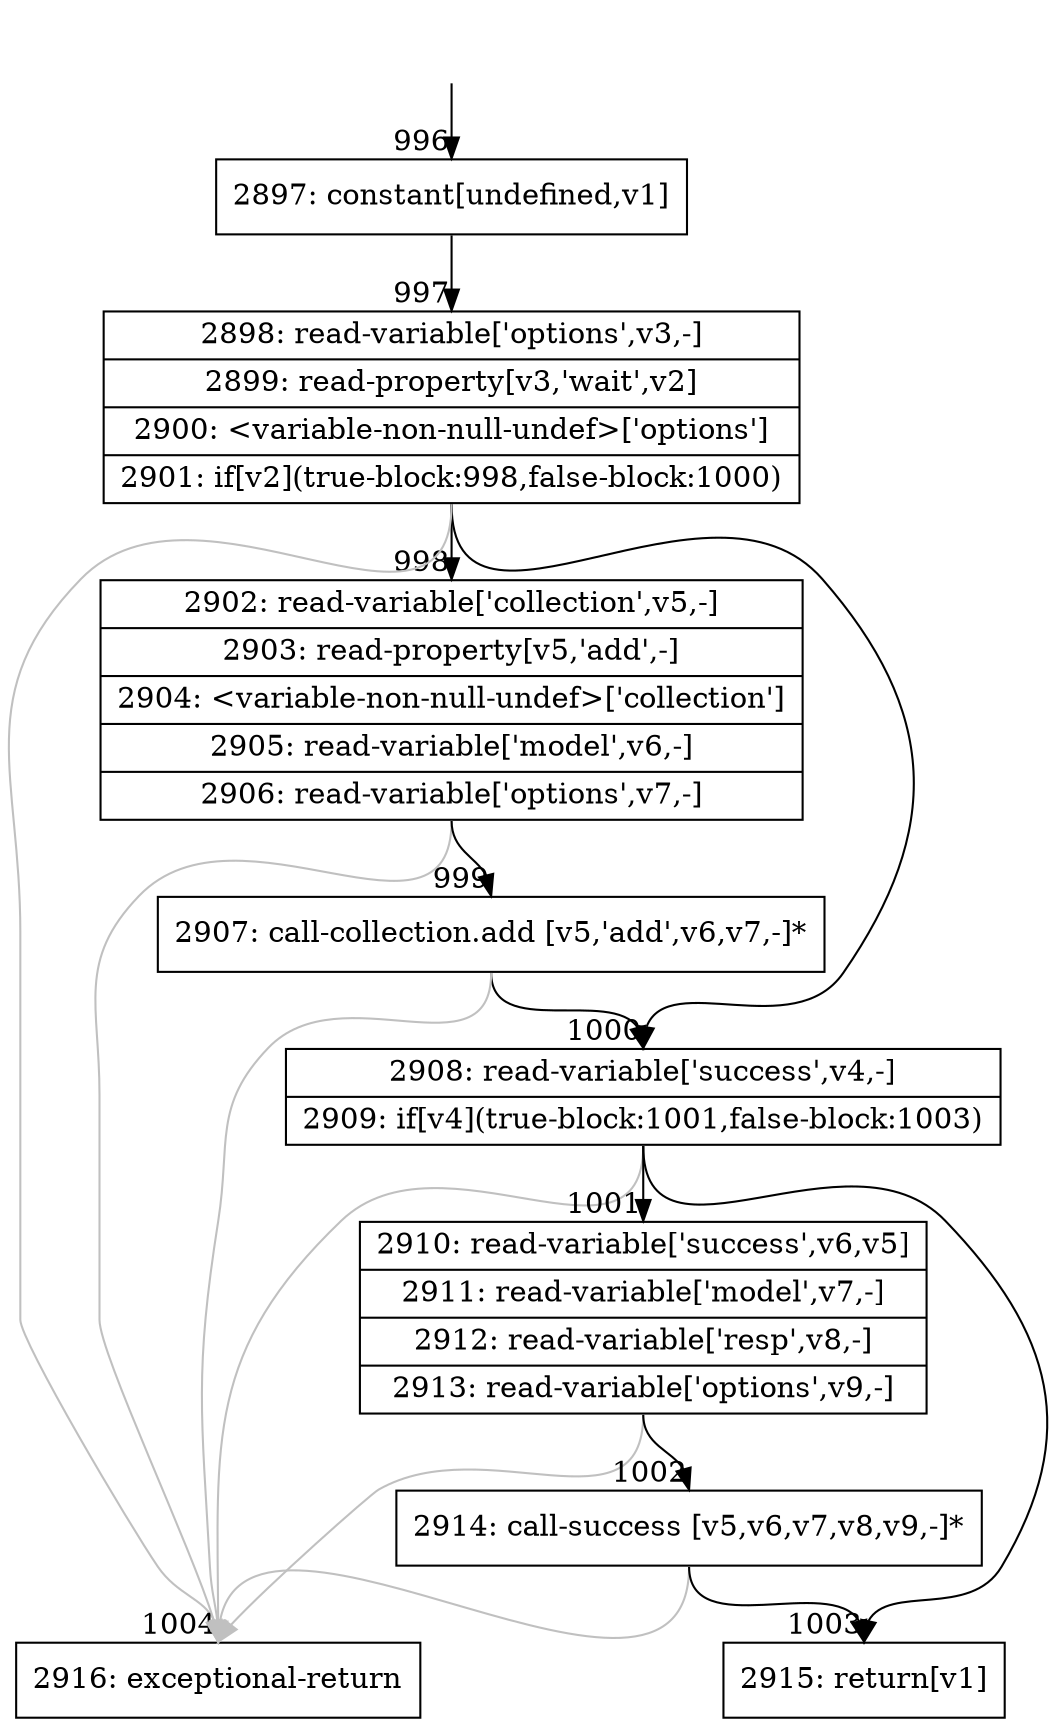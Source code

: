 digraph {
rankdir="TD"
BB_entry68[shape=none,label=""];
BB_entry68 -> BB996 [tailport=s, headport=n, headlabel="    996"]
BB996 [shape=record label="{2897: constant[undefined,v1]}" ] 
BB996 -> BB997 [tailport=s, headport=n, headlabel="      997"]
BB997 [shape=record label="{2898: read-variable['options',v3,-]|2899: read-property[v3,'wait',v2]|2900: \<variable-non-null-undef\>['options']|2901: if[v2](true-block:998,false-block:1000)}" ] 
BB997 -> BB998 [tailport=s, headport=n, headlabel="      998"]
BB997 -> BB1000 [tailport=s, headport=n, headlabel="      1000"]
BB997 -> BB1004 [tailport=s, headport=n, color=gray, headlabel="      1004"]
BB998 [shape=record label="{2902: read-variable['collection',v5,-]|2903: read-property[v5,'add',-]|2904: \<variable-non-null-undef\>['collection']|2905: read-variable['model',v6,-]|2906: read-variable['options',v7,-]}" ] 
BB998 -> BB999 [tailport=s, headport=n, headlabel="      999"]
BB998 -> BB1004 [tailport=s, headport=n, color=gray]
BB999 [shape=record label="{2907: call-collection.add [v5,'add',v6,v7,-]*}" ] 
BB999 -> BB1000 [tailport=s, headport=n]
BB999 -> BB1004 [tailport=s, headport=n, color=gray]
BB1000 [shape=record label="{2908: read-variable['success',v4,-]|2909: if[v4](true-block:1001,false-block:1003)}" ] 
BB1000 -> BB1001 [tailport=s, headport=n, headlabel="      1001"]
BB1000 -> BB1003 [tailport=s, headport=n, headlabel="      1003"]
BB1000 -> BB1004 [tailport=s, headport=n, color=gray]
BB1001 [shape=record label="{2910: read-variable['success',v6,v5]|2911: read-variable['model',v7,-]|2912: read-variable['resp',v8,-]|2913: read-variable['options',v9,-]}" ] 
BB1001 -> BB1002 [tailport=s, headport=n, headlabel="      1002"]
BB1001 -> BB1004 [tailport=s, headport=n, color=gray]
BB1002 [shape=record label="{2914: call-success [v5,v6,v7,v8,v9,-]*}" ] 
BB1002 -> BB1003 [tailport=s, headport=n]
BB1002 -> BB1004 [tailport=s, headport=n, color=gray]
BB1003 [shape=record label="{2915: return[v1]}" ] 
BB1004 [shape=record label="{2916: exceptional-return}" ] 
//#$~ 886
}
